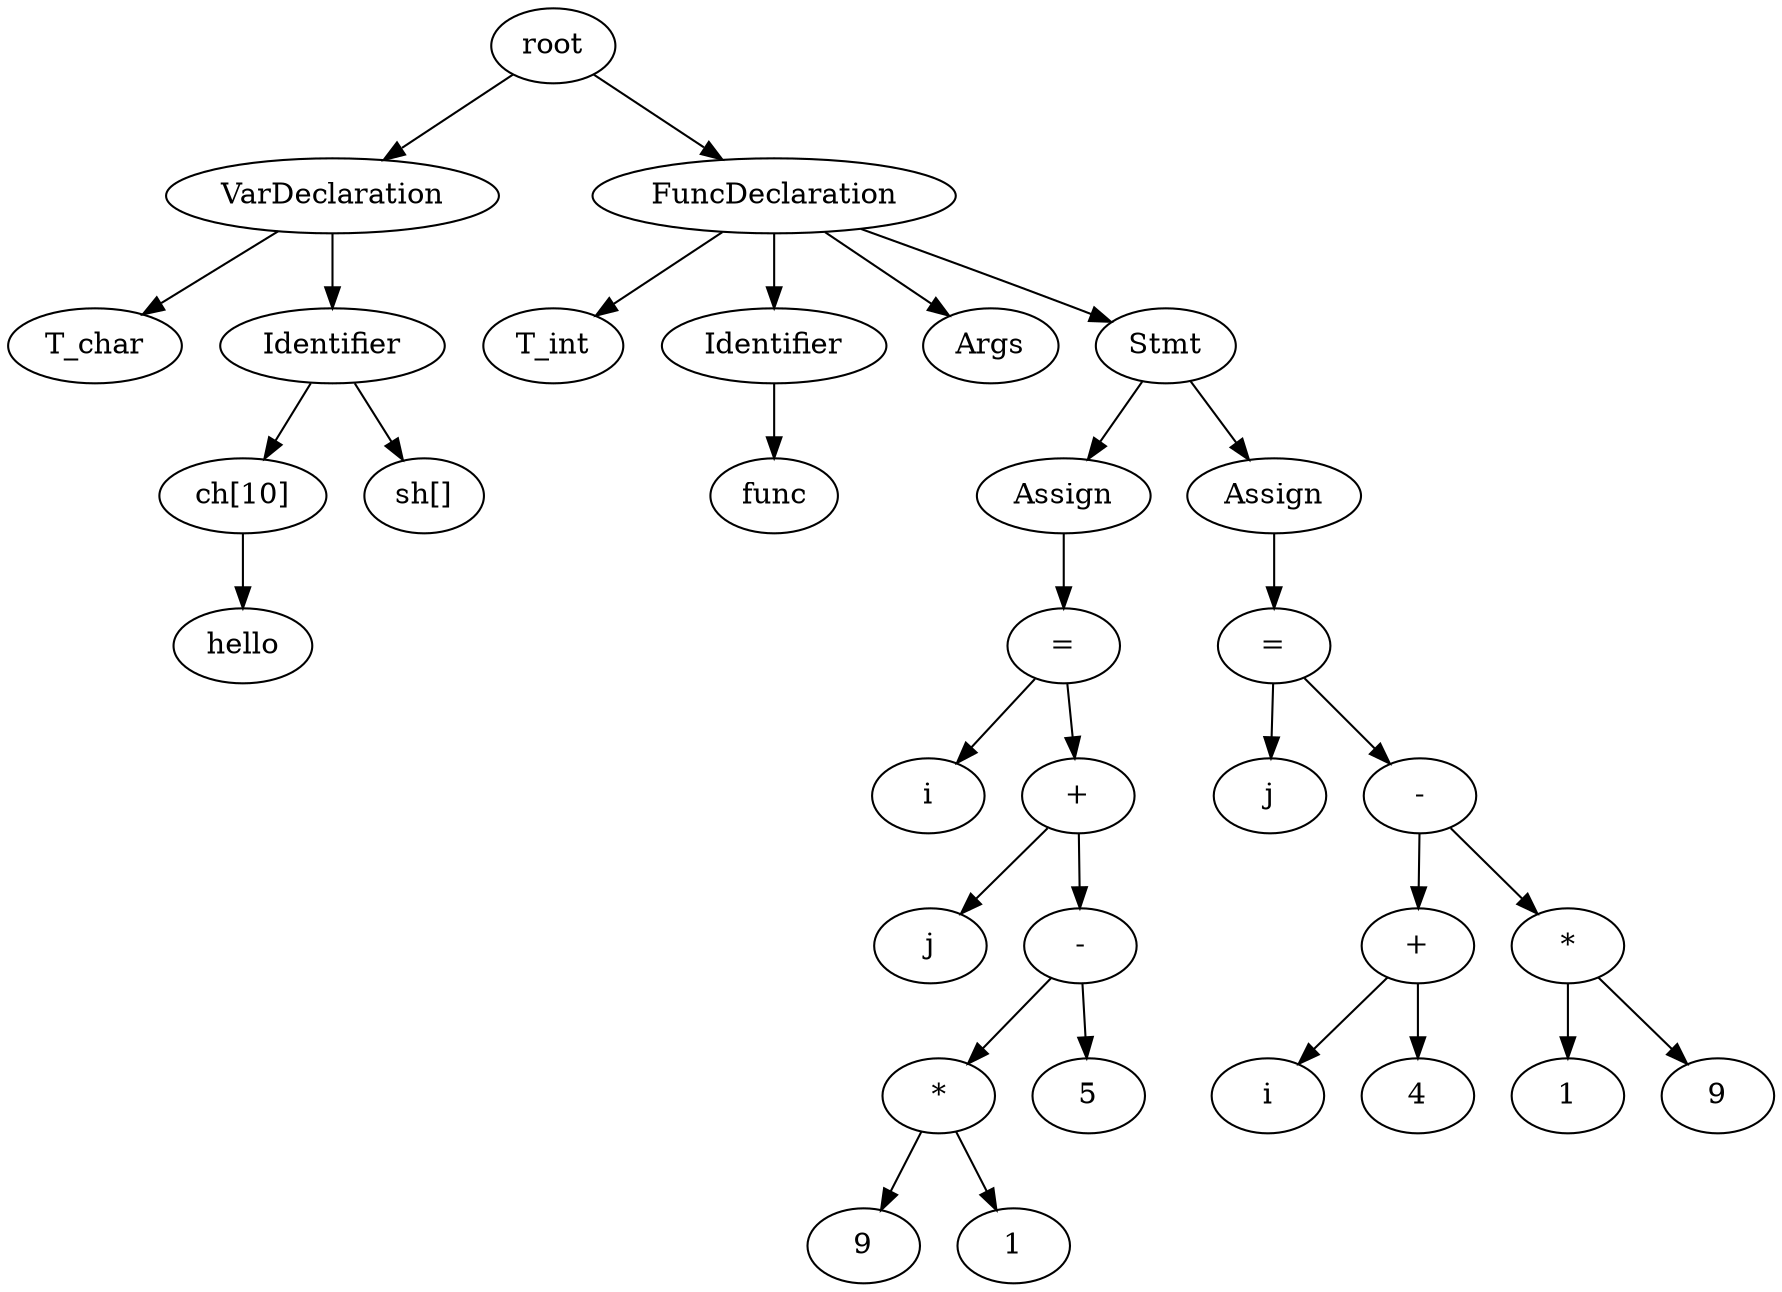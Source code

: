// root
digraph {
	None [label=root]
	0 [label=VarDeclaration]
	None -> 0
	1 [label=T_char]
	0 -> 1
	2 [label=Identifier]
	0 -> 2
	3 [label="ch[10]"]
	2 -> 3
	4 [label=hello]
	3 -> 4
	5 [label="sh[]"]
	2 -> 5
	6 [label=FuncDeclaration]
	None -> 6
	7 [label=T_int]
	6 -> 7
	8 [label=Identifier]
	6 -> 8
	9 [label=func]
	8 -> 9
	10 [label=Args]
	6 -> 10
	11 [label=Stmt]
	6 -> 11
	12 [label=Assign]
	11 -> 12
	14 [label="="]
	12 -> 14
	13 [label=i]
	14 -> 13
	17 [label="+"]
	14 -> 17
	16 [label=j]
	17 -> 16
	21 [label="-"]
	17 -> 21
	19 [label="*"]
	21 -> 19
	18 [label=9]
	19 -> 18
	20 [label=1]
	19 -> 20
	22 [label=5]
	21 -> 22
	23 [label=Assign]
	11 -> 23
	25 [label="="]
	23 -> 25
	24 [label=j]
	25 -> 24
	30 [label="-"]
	25 -> 30
	28 [label="+"]
	30 -> 28
	27 [label=i]
	28 -> 27
	29 [label=4]
	28 -> 29
	32 [label="*"]
	30 -> 32
	31 [label=1]
	32 -> 31
	33 [label=9]
	32 -> 33
}
